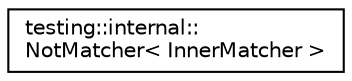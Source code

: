 digraph "Graphical Class Hierarchy"
{
  edge [fontname="Helvetica",fontsize="10",labelfontname="Helvetica",labelfontsize="10"];
  node [fontname="Helvetica",fontsize="10",shape=record];
  rankdir="LR";
  Node1 [label="testing::internal::\lNotMatcher\< InnerMatcher \>",height=0.2,width=0.4,color="black", fillcolor="white", style="filled",URL="$classtesting_1_1internal_1_1_not_matcher.html"];
}
